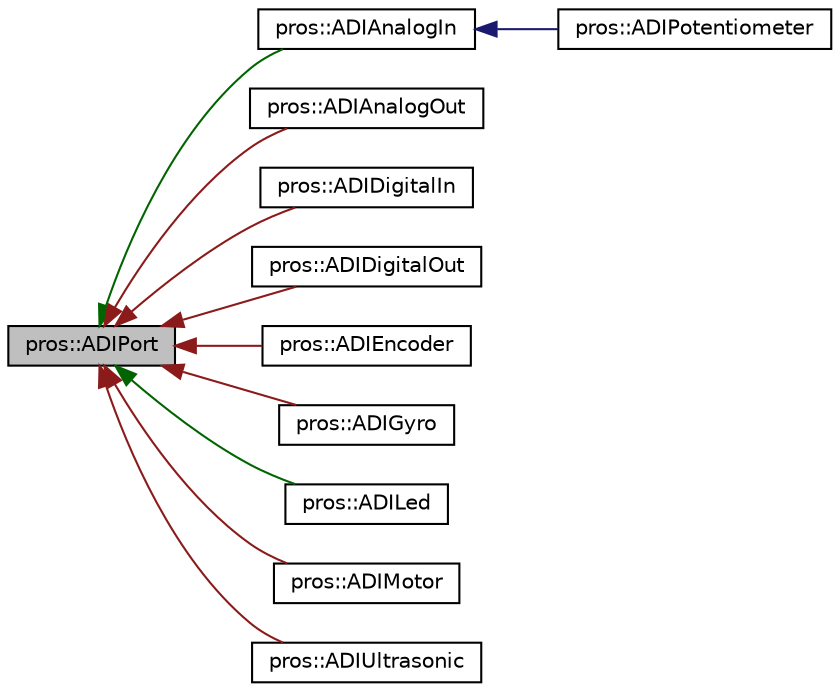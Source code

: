 digraph "pros::ADIPort"
{
 // LATEX_PDF_SIZE
  edge [fontname="Helvetica",fontsize="10",labelfontname="Helvetica",labelfontsize="10"];
  node [fontname="Helvetica",fontsize="10",shape=record];
  rankdir="LR";
  Node1 [label="pros::ADIPort",height=0.2,width=0.4,color="black", fillcolor="grey75", style="filled", fontcolor="black",tooltip=" "];
  Node1 -> Node2 [dir="back",color="darkgreen",fontsize="10",style="solid",fontname="Helvetica"];
  Node2 [label="pros::ADIAnalogIn",height=0.2,width=0.4,color="black", fillcolor="white", style="filled",URL="$classpros_1_1ADIAnalogIn.html",tooltip=" "];
  Node2 -> Node3 [dir="back",color="midnightblue",fontsize="10",style="solid",fontname="Helvetica"];
  Node3 [label="pros::ADIPotentiometer",height=0.2,width=0.4,color="black", fillcolor="white", style="filled",URL="$classpros_1_1ADIPotentiometer.html",tooltip=" "];
  Node1 -> Node4 [dir="back",color="firebrick4",fontsize="10",style="solid",fontname="Helvetica"];
  Node4 [label="pros::ADIAnalogOut",height=0.2,width=0.4,color="black", fillcolor="white", style="filled",URL="$classpros_1_1ADIAnalogOut.html",tooltip=" "];
  Node1 -> Node5 [dir="back",color="firebrick4",fontsize="10",style="solid",fontname="Helvetica"];
  Node5 [label="pros::ADIDigitalIn",height=0.2,width=0.4,color="black", fillcolor="white", style="filled",URL="$classpros_1_1ADIDigitalIn.html",tooltip=" "];
  Node1 -> Node6 [dir="back",color="firebrick4",fontsize="10",style="solid",fontname="Helvetica"];
  Node6 [label="pros::ADIDigitalOut",height=0.2,width=0.4,color="black", fillcolor="white", style="filled",URL="$classpros_1_1ADIDigitalOut.html",tooltip=" "];
  Node1 -> Node7 [dir="back",color="firebrick4",fontsize="10",style="solid",fontname="Helvetica"];
  Node7 [label="pros::ADIEncoder",height=0.2,width=0.4,color="black", fillcolor="white", style="filled",URL="$classpros_1_1ADIEncoder.html",tooltip=" "];
  Node1 -> Node8 [dir="back",color="firebrick4",fontsize="10",style="solid",fontname="Helvetica"];
  Node8 [label="pros::ADIGyro",height=0.2,width=0.4,color="black", fillcolor="white", style="filled",URL="$classpros_1_1ADIGyro.html",tooltip=" "];
  Node1 -> Node9 [dir="back",color="darkgreen",fontsize="10",style="solid",fontname="Helvetica"];
  Node9 [label="pros::ADILed",height=0.2,width=0.4,color="black", fillcolor="white", style="filled",URL="$classpros_1_1ADILed.html",tooltip=" "];
  Node1 -> Node10 [dir="back",color="firebrick4",fontsize="10",style="solid",fontname="Helvetica"];
  Node10 [label="pros::ADIMotor",height=0.2,width=0.4,color="black", fillcolor="white", style="filled",URL="$classpros_1_1ADIMotor.html",tooltip=" "];
  Node1 -> Node11 [dir="back",color="firebrick4",fontsize="10",style="solid",fontname="Helvetica"];
  Node11 [label="pros::ADIUltrasonic",height=0.2,width=0.4,color="black", fillcolor="white", style="filled",URL="$classpros_1_1ADIUltrasonic.html",tooltip=" "];
}

